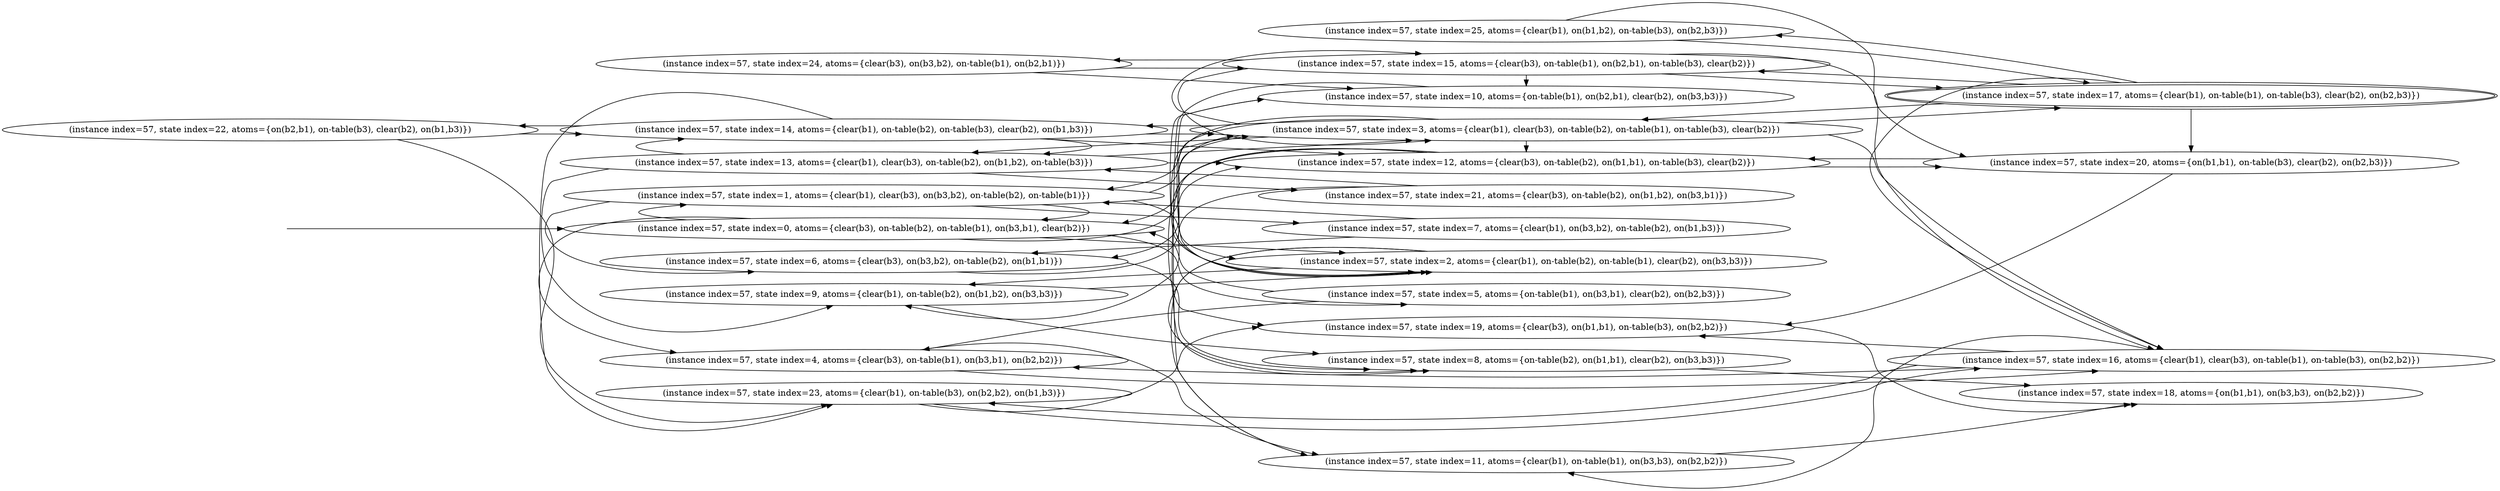 digraph {
rankdir="LR"
s22[label="(instance index=57, state index=22, atoms={on(b2,b1), on-table(b3), clear(b2), on(b1,b3)})"]
s7[label="(instance index=57, state index=7, atoms={clear(b1), on(b3,b2), on-table(b2), on(b1,b3)})"]
s21[label="(instance index=57, state index=21, atoms={clear(b3), on-table(b2), on(b1,b2), on(b3,b1)})"]
s5[label="(instance index=57, state index=5, atoms={on-table(b1), on(b3,b1), clear(b2), on(b2,b3)})"]
s24[label="(instance index=57, state index=24, atoms={clear(b3), on(b3,b2), on-table(b1), on(b2,b1)})"]
s14[label="(instance index=57, state index=14, atoms={clear(b1), on-table(b2), on-table(b3), clear(b2), on(b1,b3)})"]
s1[label="(instance index=57, state index=1, atoms={clear(b1), clear(b3), on(b3,b2), on-table(b2), on-table(b1)})"]
s13[label="(instance index=57, state index=13, atoms={clear(b1), clear(b3), on-table(b2), on(b1,b2), on-table(b3)})"]
s0[label="(instance index=57, state index=0, atoms={clear(b3), on-table(b2), on-table(b1), on(b3,b1), clear(b2)})"]
s23[label="(instance index=57, state index=23, atoms={clear(b1), on-table(b3), on(b2,b2), on(b1,b3)})"]
s6[label="(instance index=57, state index=6, atoms={clear(b3), on(b3,b2), on-table(b2), on(b1,b1)})"]
s9[label="(instance index=57, state index=9, atoms={clear(b1), on-table(b2), on(b1,b2), on(b3,b3)})"]
s4[label="(instance index=57, state index=4, atoms={clear(b3), on-table(b1), on(b3,b1), on(b2,b2)})"]
s25[label="(instance index=57, state index=25, atoms={clear(b1), on(b1,b2), on-table(b3), on(b2,b3)})"]
s15[label="(instance index=57, state index=15, atoms={clear(b3), on-table(b1), on(b2,b1), on-table(b3), clear(b2)})"]
s3[label="(instance index=57, state index=3, atoms={clear(b1), clear(b3), on-table(b2), on-table(b1), on-table(b3), clear(b2)})"]
s10[label="(instance index=57, state index=10, atoms={on-table(b1), on(b2,b1), clear(b2), on(b3,b3)})"]
s12[label="(instance index=57, state index=12, atoms={clear(b3), on-table(b2), on(b1,b1), on-table(b3), clear(b2)})"]
s2[label="(instance index=57, state index=2, atoms={clear(b1), on-table(b2), on-table(b1), clear(b2), on(b3,b3)})"]
s19[label="(instance index=57, state index=19, atoms={clear(b3), on(b1,b1), on-table(b3), on(b2,b2)})"]
s8[label="(instance index=57, state index=8, atoms={on-table(b2), on(b1,b1), clear(b2), on(b3,b3)})"]
s11[label="(instance index=57, state index=11, atoms={clear(b1), on-table(b1), on(b3,b3), on(b2,b2)})"]
s17[peripheries=2,label="(instance index=57, state index=17, atoms={clear(b1), on-table(b1), on-table(b3), clear(b2), on(b2,b3)})"]
s20[label="(instance index=57, state index=20, atoms={on(b1,b1), on-table(b3), clear(b2), on(b2,b3)})"]
s16[label="(instance index=57, state index=16, atoms={clear(b1), clear(b3), on-table(b1), on-table(b3), on(b2,b2)})"]
s18[label="(instance index=57, state index=18, atoms={on(b1,b1), on(b3,b3), on(b2,b2)})"]
Dangling [ label = "", style = invis ]
{ rank = same; Dangling }
Dangling -> s0
{ rank = same; s0}
{ rank = same; s24,s14,s1,s13,s0,s23,s6,s9,s4}
{ rank = same; s25,s15,s3,s10,s12,s2,s19,s8,s11}
{ rank = same; s17,s20,s16,s18}
{
s22->s23
s22->s14
s7->s6
s7->s1
s21->s13
s21->s9
s5->s4
s5->s0
}
{
s24->s15
s24->s10
s14->s22
s14->s12
s14->s23
s14->s13
s14->s3
s1->s6
s1->s3
s1->s7
s1->s2
s1->s0
s13->s21
s13->s12
s13->s14
s13->s9
s13->s3
s0->s5
s0->s4
s0->s3
s0->s2
s0->s1
s23->s19
s23->s16
s6->s12
s6->s8
s9->s2
s9->s8
s4->s11
s4->s16
}
{
s25->s20
s25->s17
s15->s24
s15->s17
s15->s16
s15->s10
s15->s3
s3->s17
s3->s16
s3->s15
s3->s14
s3->s13
s3->s2
s3->s12
s3->s1
s3->s0
s10->s11
s10->s2
s12->s6
s12->s20
s12->s19
s12->s8
s2->s11
s2->s10
s2->s9
s2->s8
s19->s18
s8->s18
s11->s18
}
{
s17->s16
s17->s25
s17->s20
s17->s15
s17->s3
s20->s12
s20->s19
s16->s23
s16->s11
s16->s4
s16->s19
}
}
